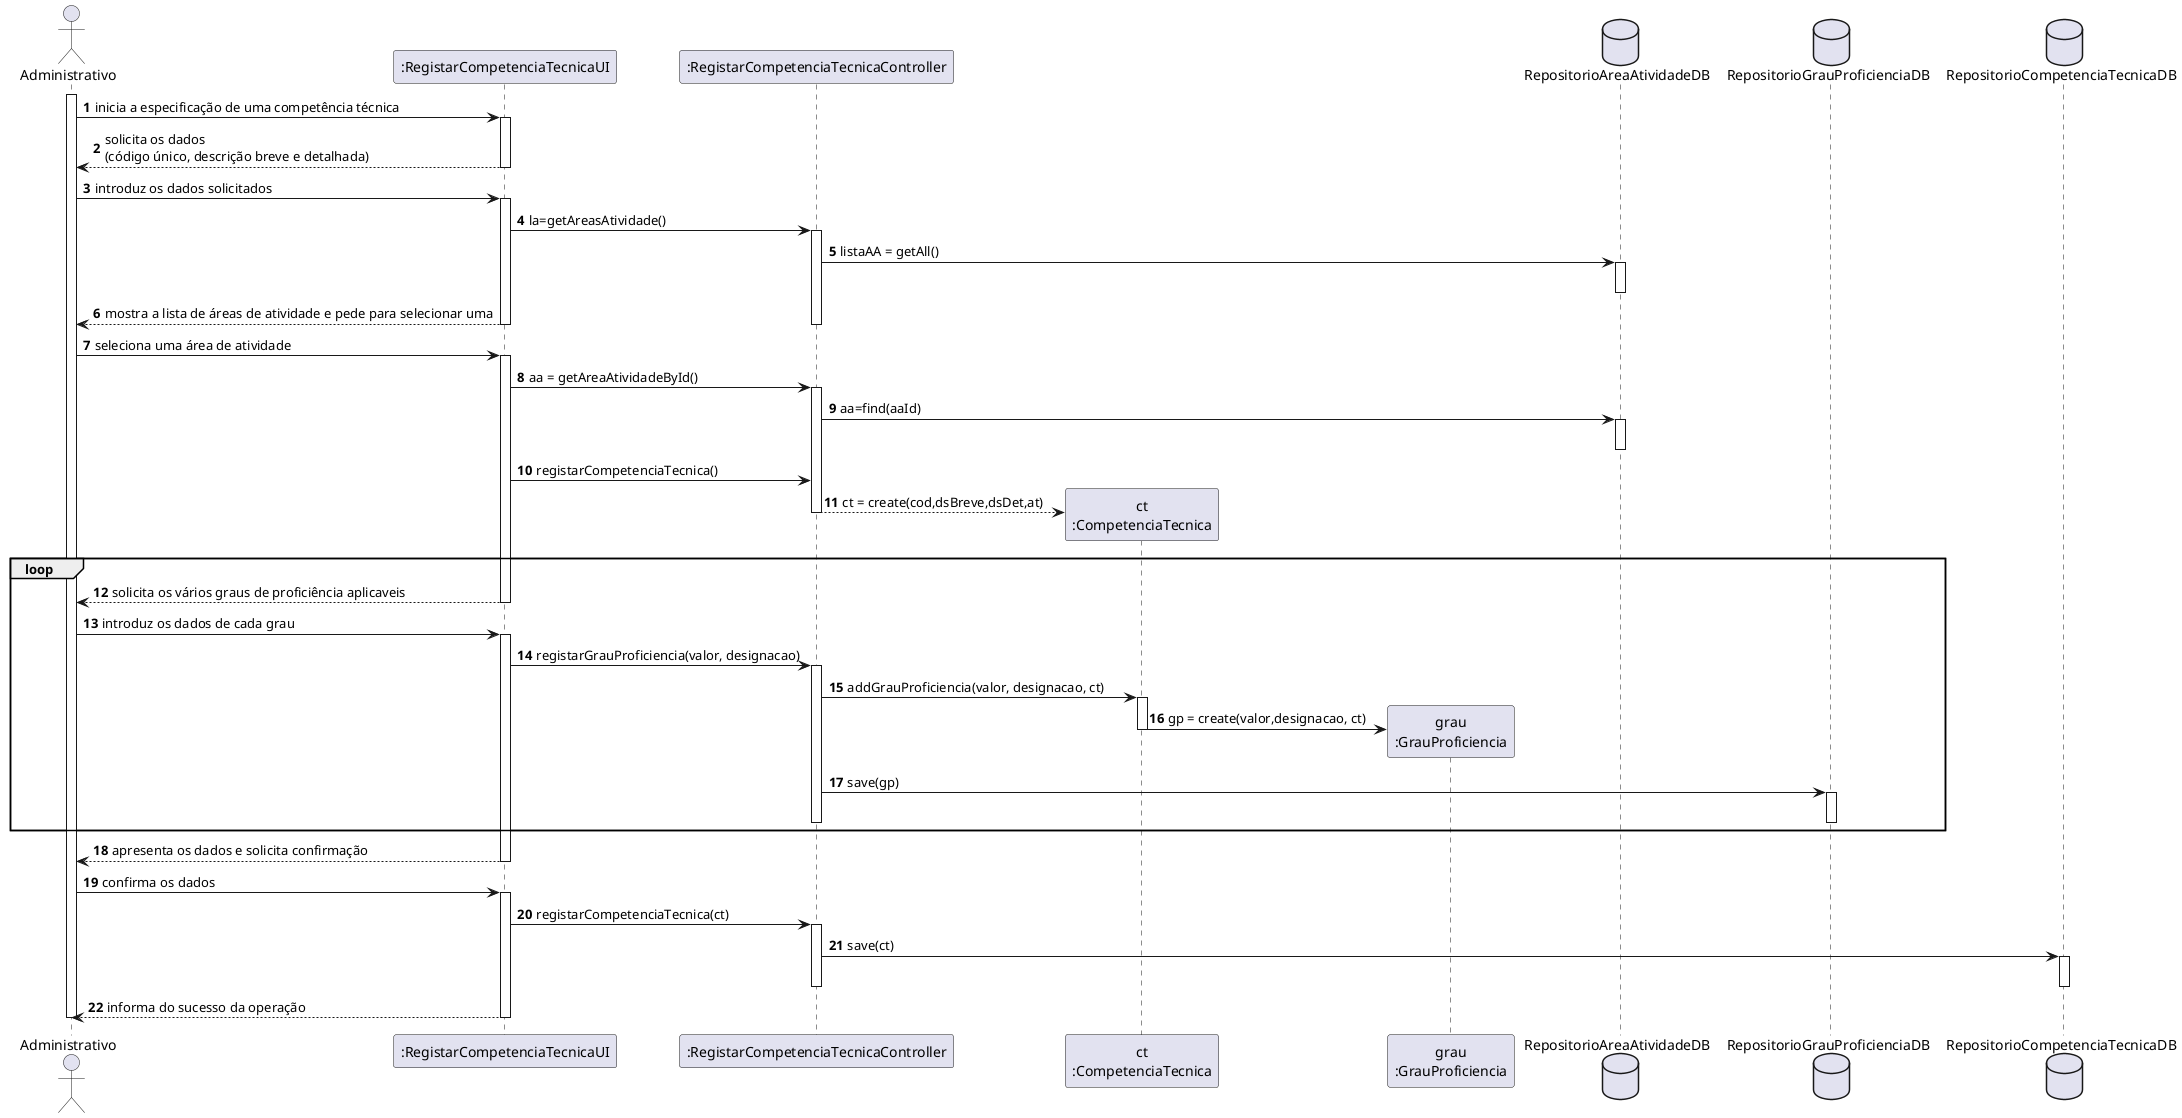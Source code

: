 @startuml
autonumber
'hide footbox
actor "Administrativo" as ADM

participant ":RegistarCompetenciaTecnicaUI" as UI
participant ":RegistarCompetenciaTecnicaController" as CTRL
participant "ct\n:CompetenciaTecnica" as COMPETENCIA
participant "grau\n:GrauProficiencia" as GP
database RepositorioAreaAtividadeDB as aaDB 
database RepositorioGrauProficienciaDB as gpDB
database RepositorioCompetenciaTecnicaDB as ctDB

activate ADM
ADM -> UI : inicia a especificação de uma competência técnica
activate UI
UI --> ADM : solicita os dados \n(código único, descrição breve e detalhada)
deactivate UI

ADM -> UI : introduz os dados solicitados
activate UI

UI -> CTRL : la=getAreasAtividade()
activate CTRL

CTRL -> aaDB : listaAA = getAll()
activate aaDB 
deactivate aaDB

UI --> ADM : mostra a lista de áreas de atividade e pede para selecionar uma
deactivate CTRL
deactivate UI

ADM -> UI : seleciona uma área de atividade
activate UI
UI -> CTRL : aa = getAreaAtividadeById()
activate CTRL
CTRL -> aaDB: aa=find(aaId)
activate aaDB
deactivate aaDB
UI -> CTRL : registarCompetenciaTecnica()
CTRL --> COMPETENCIA**: ct = create(cod,dsBreve,dsDet,at)
deactivate CTRL

loop
UI --> ADM : solicita os vários graus de proficiência aplicaveis
deactivate UI

ADM -> UI : introduz os dados de cada grau
activate UI

UI -> CTRL :  registarGrauProficiencia(valor, designacao)
activate CTRL

CTRL -> COMPETENCIA : addGrauProficiencia(valor, designacao, ct)
activate COMPETENCIA
COMPETENCIA -> GP** : gp = create(valor,designacao, ct)
deactivate COMPETENCIA
CTRL -> gpDB : save(gp)
activate gpDB
deactivate gpDB
deactivate CTRL

end loop

UI --> ADM : apresenta os dados e solicita confirmação
deactivate CTRL
deactivate UI

ADM -> UI : confirma os dados
activate UI
UI -> CTRL : registarCompetenciaTecnica(ct)
activate CTRL
CTRL -> ctDB : save(ct)
activate ctDB
deactivate ctDB
deactivate CTRL

UI --> ADM : informa do sucesso da operação
deactivate CTRL
deactivate UI

deactivate ADM

@enduml
